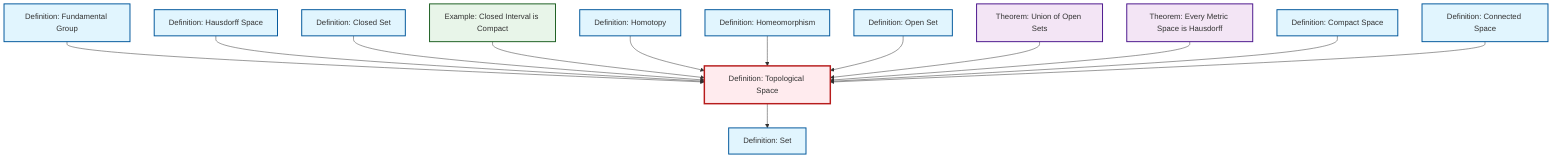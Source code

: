 graph TD
    classDef definition fill:#e1f5fe,stroke:#01579b,stroke-width:2px
    classDef theorem fill:#f3e5f5,stroke:#4a148c,stroke-width:2px
    classDef axiom fill:#fff3e0,stroke:#e65100,stroke-width:2px
    classDef example fill:#e8f5e9,stroke:#1b5e20,stroke-width:2px
    classDef current fill:#ffebee,stroke:#b71c1c,stroke-width:3px
    def-topological-space["Definition: Topological Space"]:::definition
    def-closed-set["Definition: Closed Set"]:::definition
    def-homotopy["Definition: Homotopy"]:::definition
    def-compact["Definition: Compact Space"]:::definition
    def-set["Definition: Set"]:::definition
    def-fundamental-group["Definition: Fundamental Group"]:::definition
    def-open-set["Definition: Open Set"]:::definition
    def-hausdorff["Definition: Hausdorff Space"]:::definition
    def-homeomorphism["Definition: Homeomorphism"]:::definition
    ex-closed-interval-compact["Example: Closed Interval is Compact"]:::example
    def-connected["Definition: Connected Space"]:::definition
    thm-union-open-sets["Theorem: Union of Open Sets"]:::theorem
    thm-metric-hausdorff["Theorem: Every Metric Space is Hausdorff"]:::theorem
    def-fundamental-group --> def-topological-space
    def-hausdorff --> def-topological-space
    def-topological-space --> def-set
    def-closed-set --> def-topological-space
    ex-closed-interval-compact --> def-topological-space
    def-homotopy --> def-topological-space
    def-homeomorphism --> def-topological-space
    def-open-set --> def-topological-space
    thm-union-open-sets --> def-topological-space
    thm-metric-hausdorff --> def-topological-space
    def-compact --> def-topological-space
    def-connected --> def-topological-space
    class def-topological-space current
